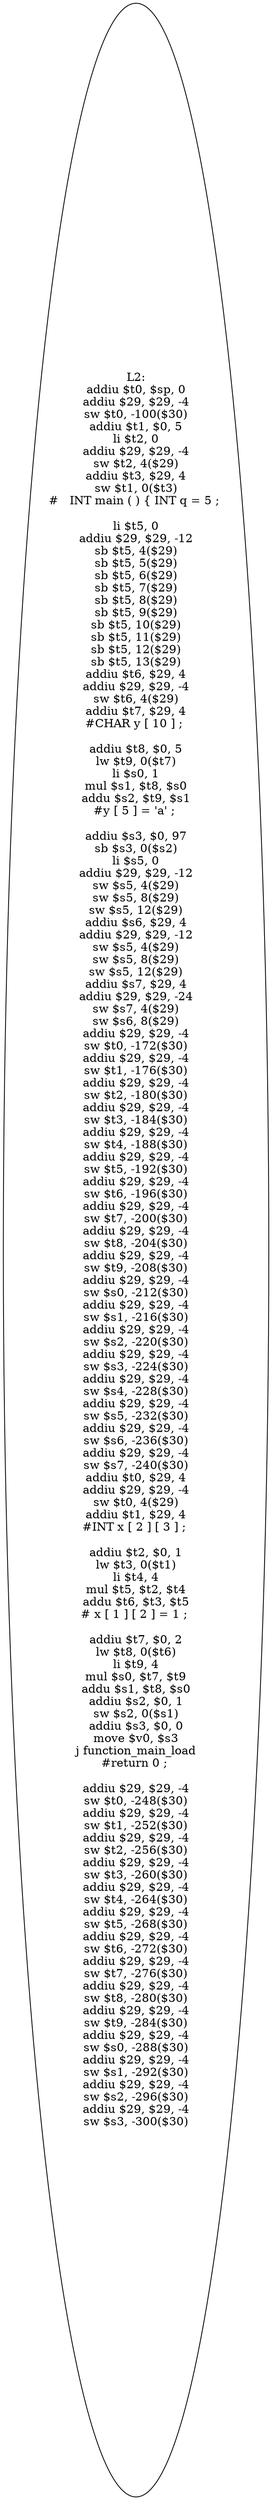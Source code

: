 digraph AST {
  "125702256535792" [label="L2:
addiu $t0, $sp, 0
addiu $29, $29, -4
sw $t0, -100($30)
addiu $t1, $0, 5
li $t2, 0
addiu $29, $29, -4
sw $t2, 4($29)
addiu $t3, $29, 4
sw $t1, 0($t3)
#   INT main ( ) { INT q = 5 ; 

li $t5, 0
addiu $29, $29, -12
sb $t5, 4($29)
sb $t5, 5($29)
sb $t5, 6($29)
sb $t5, 7($29)
sb $t5, 8($29)
sb $t5, 9($29)
sb $t5, 10($29)
sb $t5, 11($29)
sb $t5, 12($29)
sb $t5, 13($29)
addiu $t6, $29, 4
addiu $29, $29, -4
sw $t6, 4($29)
addiu $t7, $29, 4
#CHAR y [ 10 ] ; 

addiu $t8, $0, 5
lw $t9, 0($t7)
li $s0, 1
mul $s1, $t8, $s0
addu $s2, $t9, $s1
#y [ 5 ] = 'a' ; 

addiu $s3, $0, 97
sb $s3, 0($s2)
li $s5, 0
addiu $29, $29, -12
sw $s5, 4($29)
sw $s5, 8($29)
sw $s5, 12($29)
addiu $s6, $29, 4
addiu $29, $29, -12
sw $s5, 4($29)
sw $s5, 8($29)
sw $s5, 12($29)
addiu $s7, $29, 4
addiu $29, $29, -24
sw $s7, 4($29)
sw $s6, 8($29)
addiu $29, $29, -4
sw $t0, -172($30)
addiu $29, $29, -4
sw $t1, -176($30)
addiu $29, $29, -4
sw $t2, -180($30)
addiu $29, $29, -4
sw $t3, -184($30)
addiu $29, $29, -4
sw $t4, -188($30)
addiu $29, $29, -4
sw $t5, -192($30)
addiu $29, $29, -4
sw $t6, -196($30)
addiu $29, $29, -4
sw $t7, -200($30)
addiu $29, $29, -4
sw $t8, -204($30)
addiu $29, $29, -4
sw $t9, -208($30)
addiu $29, $29, -4
sw $s0, -212($30)
addiu $29, $29, -4
sw $s1, -216($30)
addiu $29, $29, -4
sw $s2, -220($30)
addiu $29, $29, -4
sw $s3, -224($30)
addiu $29, $29, -4
sw $s4, -228($30)
addiu $29, $29, -4
sw $s5, -232($30)
addiu $29, $29, -4
sw $s6, -236($30)
addiu $29, $29, -4
sw $s7, -240($30)
addiu $t0, $29, 4
addiu $29, $29, -4
sw $t0, 4($29)
addiu $t1, $29, 4
#INT x [ 2 ] [ 3 ] ; 

addiu $t2, $0, 1
lw $t3, 0($t1)
li $t4, 4
mul $t5, $t2, $t4
addu $t6, $t3, $t5
# x [ 1 ] [ 2 ] = 1 ; 

addiu $t7, $0, 2
lw $t8, 0($t6)
li $t9, 4
mul $s0, $t7, $t9
addu $s1, $t8, $s0
addiu $s2, $0, 1
sw $s2, 0($s1)
addiu $s3, $0, 0
move $v0, $s3
j function_main_load
#return 0 ; 

addiu $29, $29, -4
sw $t0, -248($30)
addiu $29, $29, -4
sw $t1, -252($30)
addiu $29, $29, -4
sw $t2, -256($30)
addiu $29, $29, -4
sw $t3, -260($30)
addiu $29, $29, -4
sw $t4, -264($30)
addiu $29, $29, -4
sw $t5, -268($30)
addiu $29, $29, -4
sw $t6, -272($30)
addiu $29, $29, -4
sw $t7, -276($30)
addiu $29, $29, -4
sw $t8, -280($30)
addiu $29, $29, -4
sw $t9, -284($30)
addiu $29, $29, -4
sw $s0, -288($30)
addiu $29, $29, -4
sw $s1, -292($30)
addiu $29, $29, -4
sw $s2, -296($30)
addiu $29, $29, -4
sw $s3, -300($30)
"];
}
